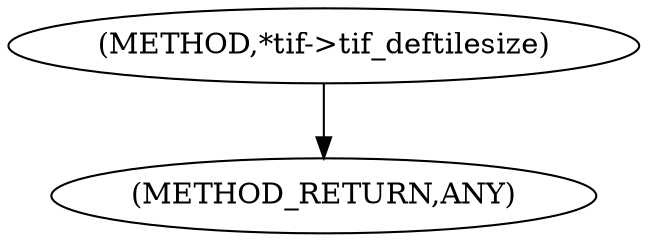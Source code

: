 digraph "*tif-&gt;tif_deftilesize" {  
"100345" [label = <(METHOD,*tif-&gt;tif_deftilesize)> ]
"100349" [label = <(METHOD_RETURN,ANY)> ]
  "100345" -> "100349" 
}

